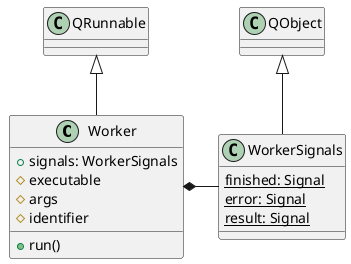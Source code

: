 @startuml threads

class Worker {
  + signals: WorkerSignals
  # executable
  # args
  # identifier
  + run()
}


class WorkerSignals {
  {static} finished: Signal
  {static} error: Signal
  {static} result: Signal
}

Worker *- WorkerSignals
QRunnable <|-- Worker
QObject <|-- WorkerSignals


@enduml